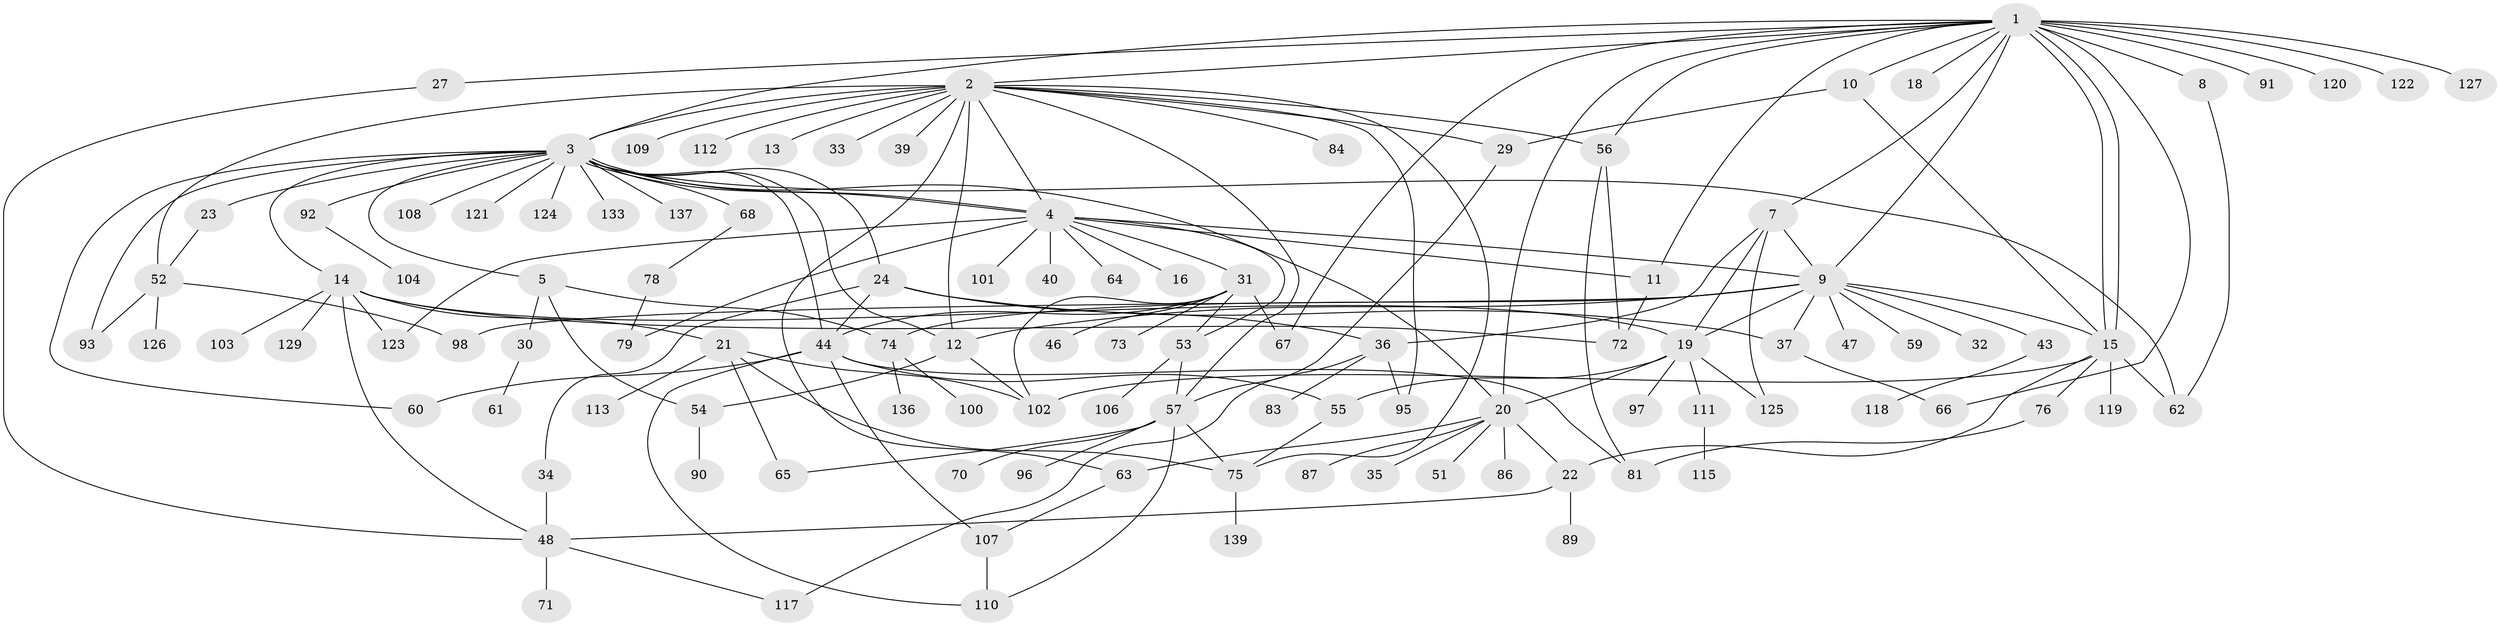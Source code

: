 // Generated by graph-tools (version 1.1) at 2025/23/03/03/25 07:23:55]
// undirected, 109 vertices, 167 edges
graph export_dot {
graph [start="1"]
  node [color=gray90,style=filled];
  1 [super="+28"];
  2 [super="+17"];
  3 [super="+6"];
  4 [super="+116"];
  5 [super="+26"];
  7 [super="+25"];
  8;
  9 [super="+132"];
  10;
  11;
  12 [super="+58"];
  13;
  14 [super="+45"];
  15 [super="+130"];
  16;
  18;
  19 [super="+88"];
  20 [super="+94"];
  21 [super="+69"];
  22 [super="+38"];
  23;
  24 [super="+135"];
  27 [super="+42"];
  29 [super="+50"];
  30 [super="+41"];
  31 [super="+114"];
  32;
  33;
  34;
  35;
  36 [super="+141"];
  37 [super="+134"];
  39;
  40;
  43;
  44 [super="+85"];
  46;
  47;
  48 [super="+49"];
  51;
  52 [super="+105"];
  53;
  54;
  55 [super="+138"];
  56 [super="+128"];
  57 [super="+80"];
  59;
  60;
  61;
  62;
  63 [super="+140"];
  64;
  65;
  66;
  67;
  68;
  70;
  71;
  72 [super="+77"];
  73;
  74 [super="+99"];
  75;
  76;
  78;
  79;
  81 [super="+82"];
  83;
  84;
  86;
  87;
  89;
  90;
  91;
  92;
  93;
  95;
  96;
  97;
  98 [super="+131"];
  100;
  101;
  102;
  103;
  104;
  106;
  107;
  108;
  109;
  110;
  111;
  112;
  113;
  115;
  117;
  118;
  119;
  120;
  121;
  122;
  123;
  124;
  125;
  126;
  127;
  129;
  133;
  136;
  137;
  139;
  1 -- 2;
  1 -- 3;
  1 -- 7;
  1 -- 8;
  1 -- 9;
  1 -- 10;
  1 -- 11;
  1 -- 15 [weight=2];
  1 -- 15;
  1 -- 18;
  1 -- 20;
  1 -- 27;
  1 -- 66;
  1 -- 91;
  1 -- 120;
  1 -- 56;
  1 -- 122;
  1 -- 67;
  1 -- 127;
  2 -- 4;
  2 -- 12;
  2 -- 13;
  2 -- 39;
  2 -- 52 [weight=2];
  2 -- 56;
  2 -- 57;
  2 -- 63;
  2 -- 75;
  2 -- 84;
  2 -- 95;
  2 -- 109;
  2 -- 112;
  2 -- 3;
  2 -- 33;
  2 -- 29;
  3 -- 4;
  3 -- 4;
  3 -- 5;
  3 -- 12;
  3 -- 14;
  3 -- 24;
  3 -- 60;
  3 -- 62;
  3 -- 68;
  3 -- 92;
  3 -- 108;
  3 -- 121;
  3 -- 133;
  3 -- 137;
  3 -- 20;
  3 -- 23;
  3 -- 124;
  3 -- 93;
  3 -- 44;
  4 -- 9;
  4 -- 11;
  4 -- 16;
  4 -- 31;
  4 -- 40;
  4 -- 53;
  4 -- 64;
  4 -- 79;
  4 -- 101;
  4 -- 123;
  5 -- 30;
  5 -- 54;
  5 -- 74;
  7 -- 9;
  7 -- 125;
  7 -- 19;
  7 -- 36;
  8 -- 62;
  9 -- 15;
  9 -- 19;
  9 -- 32;
  9 -- 37;
  9 -- 43;
  9 -- 47;
  9 -- 59;
  9 -- 98;
  9 -- 74;
  9 -- 12;
  10 -- 15;
  10 -- 29;
  11 -- 72;
  12 -- 54;
  12 -- 102;
  14 -- 19;
  14 -- 21;
  14 -- 48;
  14 -- 72;
  14 -- 103;
  14 -- 123;
  14 -- 129;
  15 -- 22;
  15 -- 62;
  15 -- 76;
  15 -- 102;
  15 -- 119;
  19 -- 55;
  19 -- 111;
  19 -- 125;
  19 -- 20;
  19 -- 97;
  20 -- 22;
  20 -- 35;
  20 -- 51;
  20 -- 86;
  20 -- 87;
  20 -- 63;
  21 -- 65;
  21 -- 75;
  21 -- 102;
  21 -- 113;
  22 -- 48;
  22 -- 89;
  23 -- 52;
  24 -- 34;
  24 -- 44;
  24 -- 37;
  24 -- 36;
  27 -- 48;
  29 -- 57;
  30 -- 61;
  31 -- 44;
  31 -- 46;
  31 -- 53;
  31 -- 67;
  31 -- 73;
  31 -- 102;
  34 -- 48;
  36 -- 83;
  36 -- 95;
  36 -- 117;
  37 -- 66;
  43 -- 118;
  44 -- 60;
  44 -- 107;
  44 -- 110;
  44 -- 81;
  44 -- 55;
  48 -- 71;
  48 -- 117;
  52 -- 93;
  52 -- 98;
  52 -- 126;
  53 -- 106;
  53 -- 57;
  54 -- 90;
  55 -- 75;
  56 -- 81;
  56 -- 72;
  57 -- 65;
  57 -- 70;
  57 -- 75;
  57 -- 96;
  57 -- 110;
  63 -- 107;
  68 -- 78;
  74 -- 100;
  74 -- 136;
  75 -- 139;
  76 -- 81;
  78 -- 79;
  92 -- 104;
  107 -- 110;
  111 -- 115;
}
